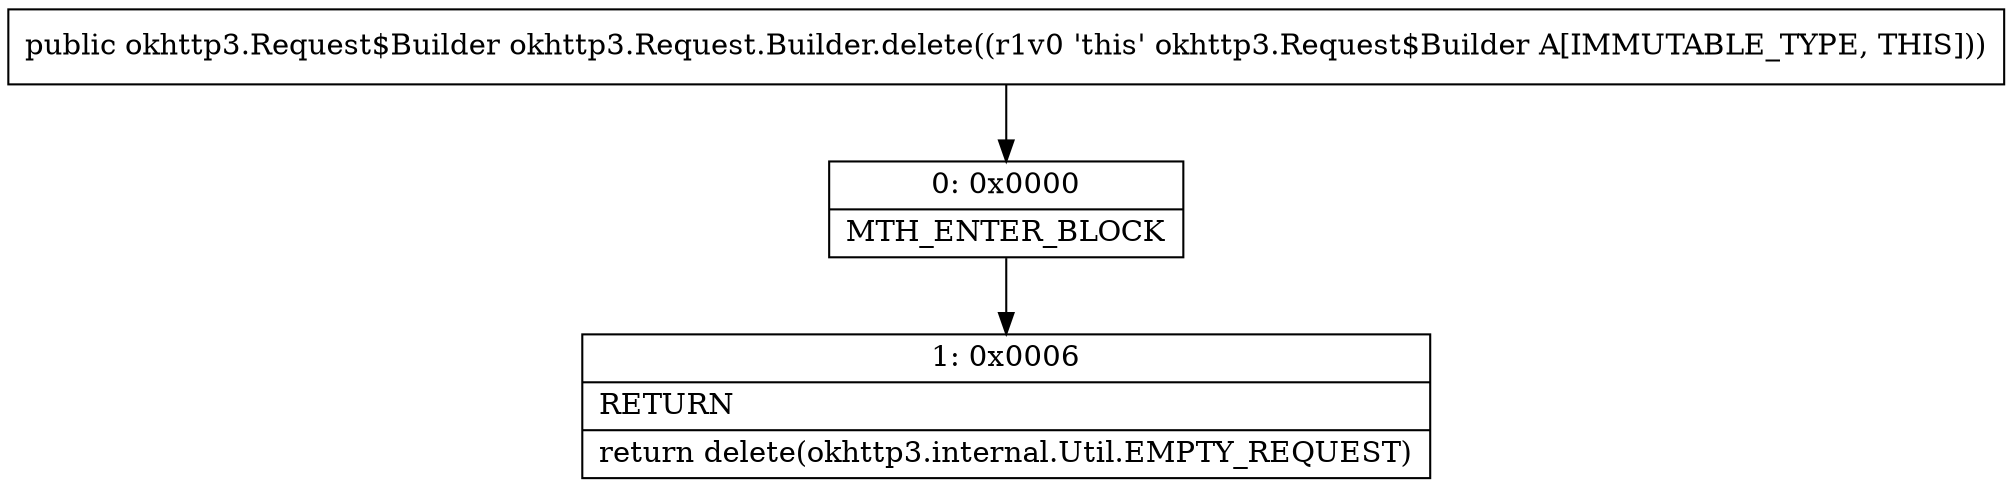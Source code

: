 digraph "CFG forokhttp3.Request.Builder.delete()Lokhttp3\/Request$Builder;" {
Node_0 [shape=record,label="{0\:\ 0x0000|MTH_ENTER_BLOCK\l}"];
Node_1 [shape=record,label="{1\:\ 0x0006|RETURN\l|return delete(okhttp3.internal.Util.EMPTY_REQUEST)\l}"];
MethodNode[shape=record,label="{public okhttp3.Request$Builder okhttp3.Request.Builder.delete((r1v0 'this' okhttp3.Request$Builder A[IMMUTABLE_TYPE, THIS])) }"];
MethodNode -> Node_0;
Node_0 -> Node_1;
}

